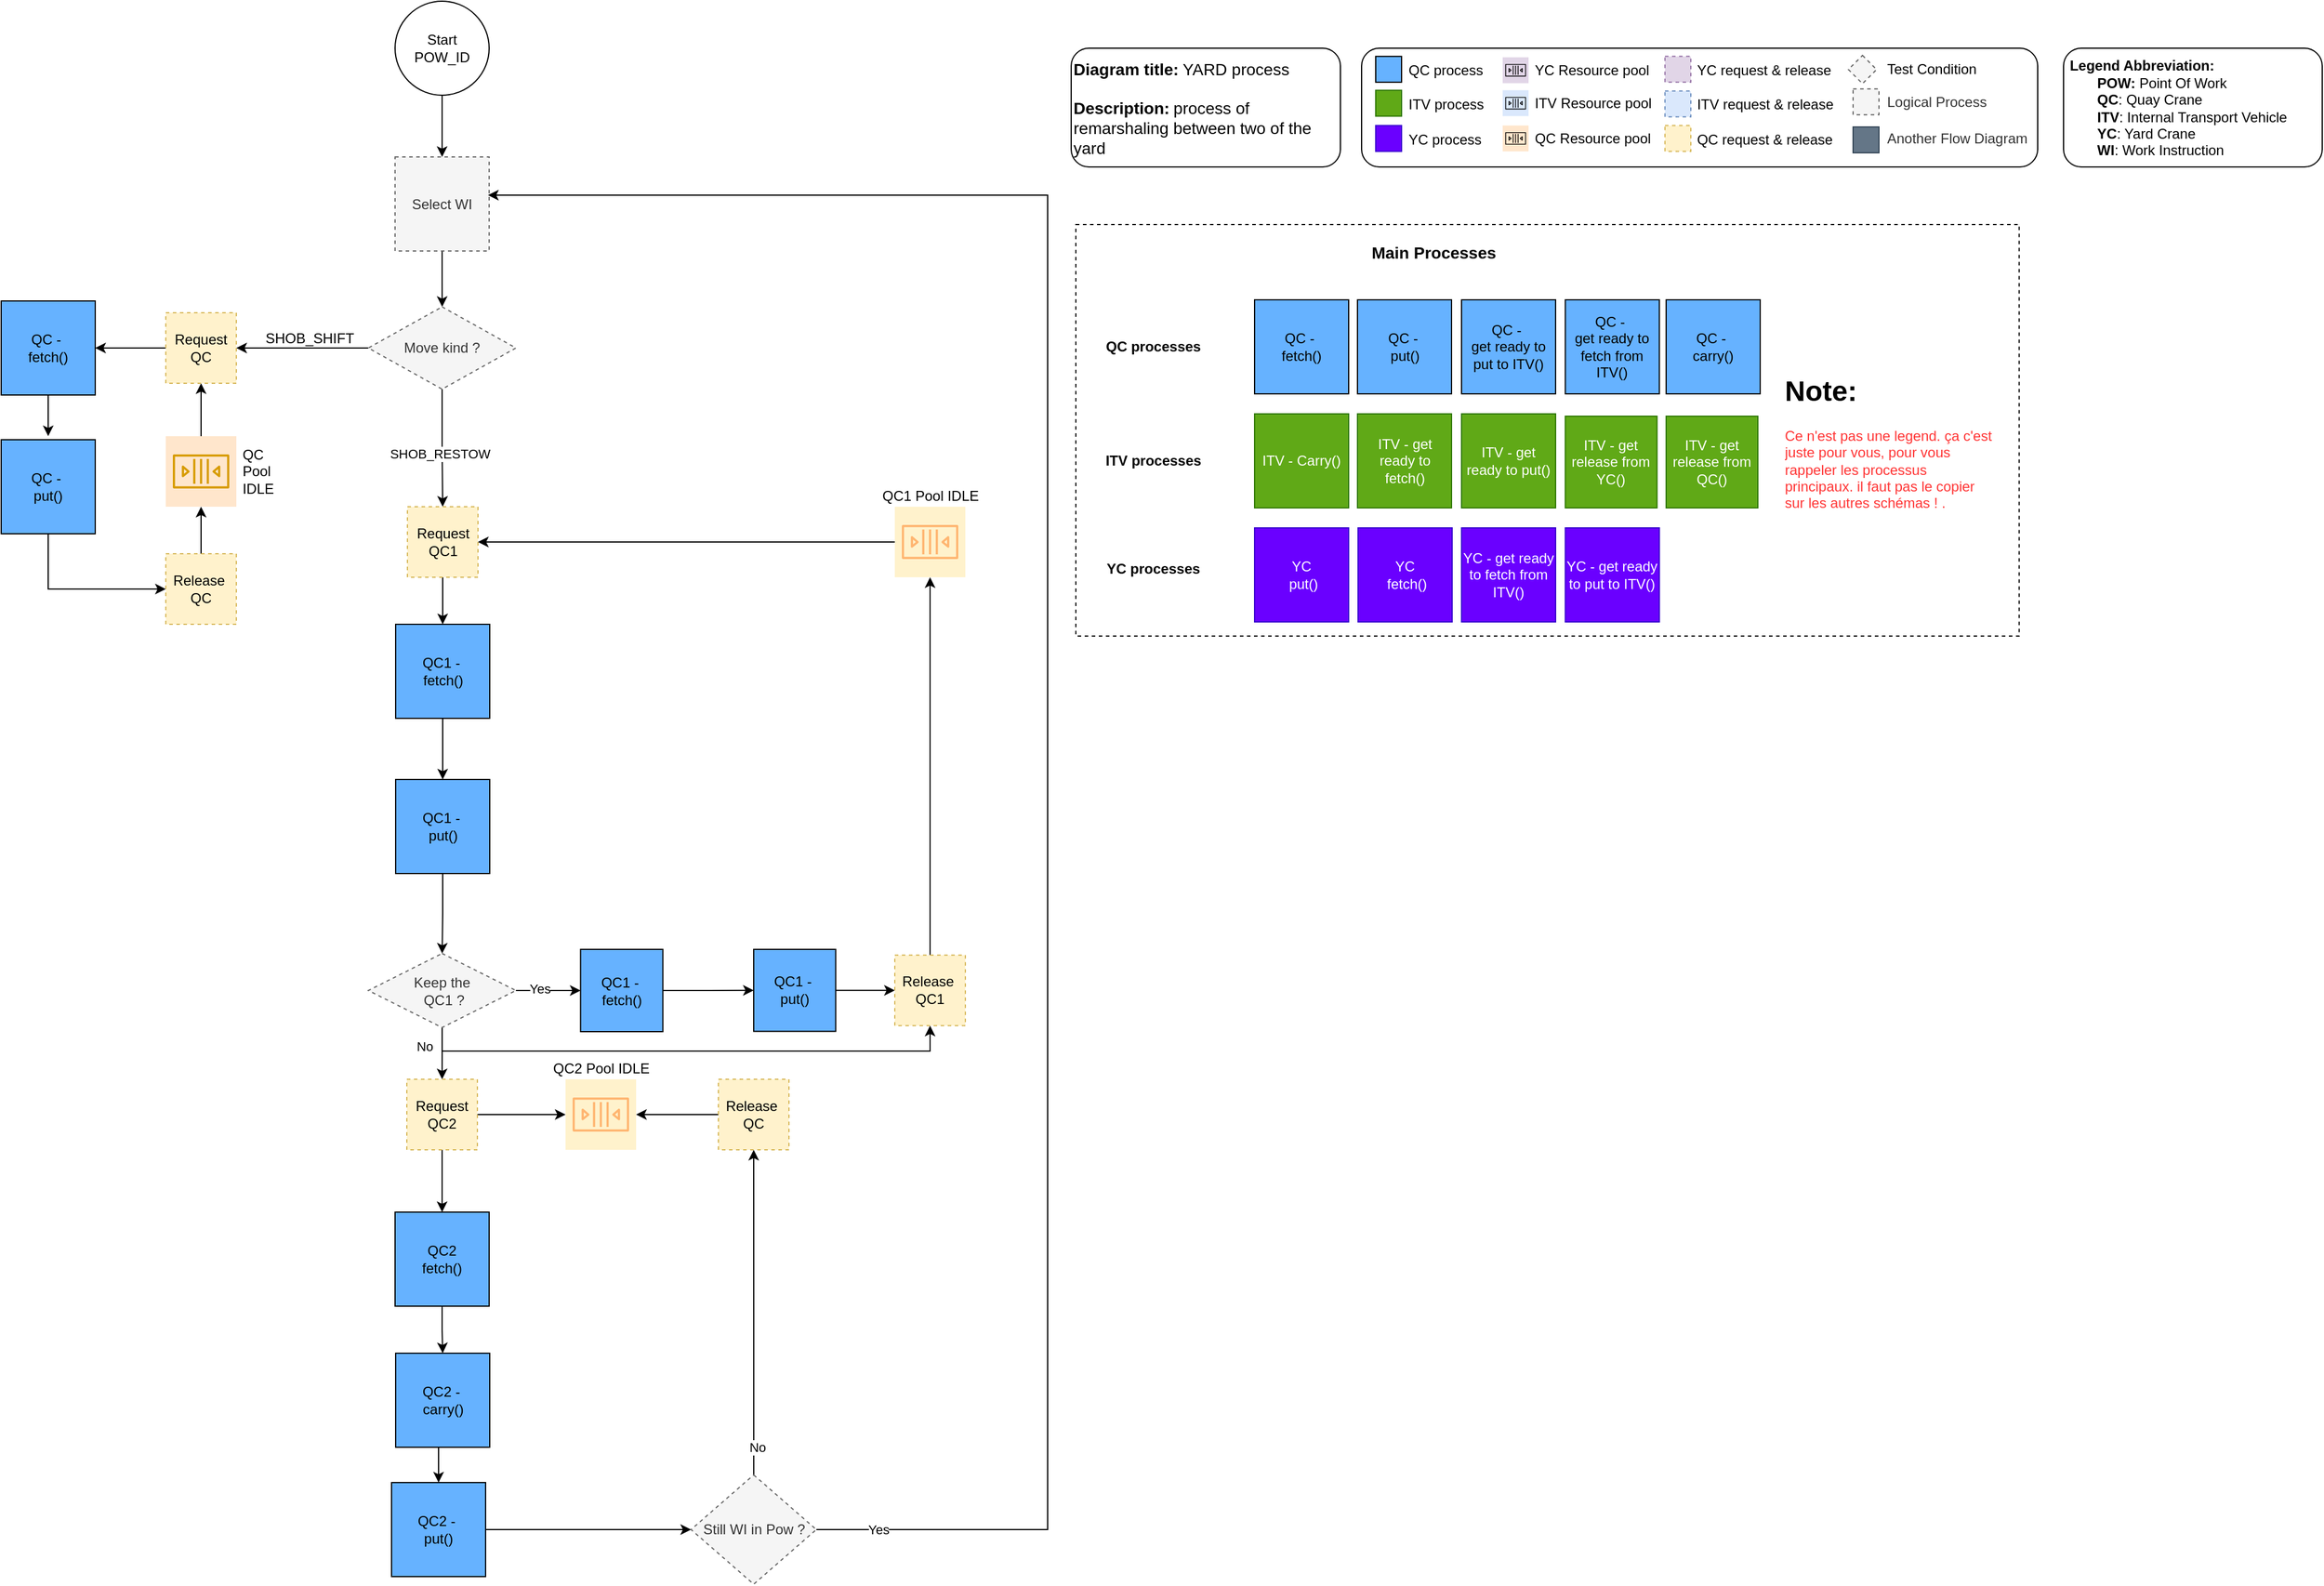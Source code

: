 <mxfile version="25.0.3">
  <diagram name="Page-1" id="onDuZXqgFQpSpZ1HEUd0">
    <mxGraphModel grid="1" page="1" gridSize="10" guides="1" tooltips="1" connect="1" arrows="1" fold="1" pageScale="1" pageWidth="2336" pageHeight="1654" math="0" shadow="0">
      <root>
        <mxCell id="0" />
        <mxCell id="1" parent="0" />
        <mxCell id="6PZJXgT8UqnJbSfWW2J0-363" style="edgeStyle=orthogonalEdgeStyle;rounded=0;orthogonalLoop=1;jettySize=auto;html=1;exitX=0.5;exitY=1;exitDx=0;exitDy=0;" edge="1" parent="1" source="6PZJXgT8UqnJbSfWW2J0-2" target="6PZJXgT8UqnJbSfWW2J0-6">
          <mxGeometry relative="1" as="geometry" />
        </mxCell>
        <mxCell id="6PZJXgT8UqnJbSfWW2J0-2" value="Start&lt;div&gt;POW_ID&lt;/div&gt;" style="ellipse;whiteSpace=wrap;html=1;aspect=fixed;" vertex="1" parent="1">
          <mxGeometry x="705" y="820" width="80" height="80" as="geometry" />
        </mxCell>
        <mxCell id="6PZJXgT8UqnJbSfWW2J0-5" value="" style="edgeStyle=orthogonalEdgeStyle;rounded=0;orthogonalLoop=1;jettySize=auto;html=1;" edge="1" parent="1" source="6PZJXgT8UqnJbSfWW2J0-6" target="6PZJXgT8UqnJbSfWW2J0-14">
          <mxGeometry relative="1" as="geometry" />
        </mxCell>
        <mxCell id="6PZJXgT8UqnJbSfWW2J0-6" value="Select WI" style="whiteSpace=wrap;html=1;aspect=fixed;fillColor=#f5f5f5;fontColor=#333333;strokeColor=#666666;dashed=1;" vertex="1" parent="1">
          <mxGeometry x="705" y="952.5" width="80" height="80" as="geometry" />
        </mxCell>
        <mxCell id="6PZJXgT8UqnJbSfWW2J0-346" style="edgeStyle=orthogonalEdgeStyle;rounded=0;orthogonalLoop=1;jettySize=auto;html=1;exitX=0.5;exitY=1;exitDx=0;exitDy=0;" edge="1" parent="1" source="6PZJXgT8UqnJbSfWW2J0-14" target="6PZJXgT8UqnJbSfWW2J0-376">
          <mxGeometry relative="1" as="geometry" />
        </mxCell>
        <mxCell id="6PZJXgT8UqnJbSfWW2J0-347" value="SHOB_RESTOW" style="edgeLabel;html=1;align=center;verticalAlign=middle;resizable=0;points=[];" connectable="0" vertex="1" parent="6PZJXgT8UqnJbSfWW2J0-346">
          <mxGeometry x="0.094" y="-3" relative="1" as="geometry">
            <mxPoint as="offset" />
          </mxGeometry>
        </mxCell>
        <mxCell id="6PZJXgT8UqnJbSfWW2J0-348" style="edgeStyle=orthogonalEdgeStyle;rounded=0;orthogonalLoop=1;jettySize=auto;html=1;exitX=0;exitY=0.5;exitDx=0;exitDy=0;" edge="1" parent="1" source="6PZJXgT8UqnJbSfWW2J0-354">
          <mxGeometry relative="1" as="geometry">
            <mxPoint x="520" y="1115" as="targetPoint" />
          </mxGeometry>
        </mxCell>
        <mxCell id="6PZJXgT8UqnJbSfWW2J0-14" value="&lt;div align=&quot;center&quot;&gt;&lt;br&gt;&lt;/div&gt;&lt;div align=&quot;center&quot;&gt;Move kind ?&lt;br&gt;&lt;/div&gt;&lt;div&gt;&lt;br&gt;&lt;/div&gt;" style="rhombus;whiteSpace=wrap;html=1;fillColor=#f5f5f5;fontColor=#333333;strokeColor=#666666;dashed=1;" vertex="1" parent="1">
          <mxGeometry x="682.25" y="1080" width="125.5" height="70" as="geometry" />
        </mxCell>
        <mxCell id="6PZJXgT8UqnJbSfWW2J0-385" style="edgeStyle=orthogonalEdgeStyle;rounded=0;orthogonalLoop=1;jettySize=auto;html=1;exitX=0.5;exitY=1;exitDx=0;exitDy=0;" edge="1" parent="1" source="6PZJXgT8UqnJbSfWW2J0-16" target="6PZJXgT8UqnJbSfWW2J0-19">
          <mxGeometry relative="1" as="geometry" />
        </mxCell>
        <mxCell id="6PZJXgT8UqnJbSfWW2J0-16" value="QC1 -&amp;nbsp;&lt;br&gt;fetch()" style="whiteSpace=wrap;html=1;aspect=fixed;fillColor=#66B2FF;" vertex="1" parent="1">
          <mxGeometry x="705.5" y="1350" width="80" height="80" as="geometry" />
        </mxCell>
        <mxCell id="6PZJXgT8UqnJbSfWW2J0-360" style="edgeStyle=orthogonalEdgeStyle;rounded=0;orthogonalLoop=1;jettySize=auto;html=1;exitX=0.5;exitY=1;exitDx=0;exitDy=0;entryX=0;entryY=0.5;entryDx=0;entryDy=0;" edge="1" parent="1" source="6PZJXgT8UqnJbSfWW2J0-17" target="6PZJXgT8UqnJbSfWW2J0-352">
          <mxGeometry relative="1" as="geometry" />
        </mxCell>
        <mxCell id="6PZJXgT8UqnJbSfWW2J0-17" value="QC -&amp;nbsp;&lt;br&gt;put()" style="whiteSpace=wrap;html=1;aspect=fixed;fillColor=#66B2FF;" vertex="1" parent="1">
          <mxGeometry x="370" y="1193" width="80" height="80" as="geometry" />
        </mxCell>
        <mxCell id="6PZJXgT8UqnJbSfWW2J0-18" value="" style="edgeStyle=orthogonalEdgeStyle;rounded=0;orthogonalLoop=1;jettySize=auto;html=1;" edge="1" parent="1" source="6PZJXgT8UqnJbSfWW2J0-19" target="6PZJXgT8UqnJbSfWW2J0-29">
          <mxGeometry relative="1" as="geometry" />
        </mxCell>
        <mxCell id="6PZJXgT8UqnJbSfWW2J0-19" value="QC1 -&amp;nbsp;&lt;br&gt;put() " style="whiteSpace=wrap;html=1;aspect=fixed;fillColor=#66B2FF;" vertex="1" parent="1">
          <mxGeometry x="705.5" y="1482" width="80" height="80" as="geometry" />
        </mxCell>
        <mxCell id="6PZJXgT8UqnJbSfWW2J0-27" value="" style="edgeStyle=orthogonalEdgeStyle;rounded=0;orthogonalLoop=1;jettySize=auto;html=1;" edge="1" parent="1" source="6PZJXgT8UqnJbSfWW2J0-29" target="6PZJXgT8UqnJbSfWW2J0-35">
          <mxGeometry relative="1" as="geometry">
            <mxPoint x="745.0" y="1730" as="targetPoint" />
          </mxGeometry>
        </mxCell>
        <mxCell id="6PZJXgT8UqnJbSfWW2J0-28" value="No" style="edgeLabel;html=1;align=center;verticalAlign=middle;resizable=0;points=[];" connectable="0" vertex="1" parent="6PZJXgT8UqnJbSfWW2J0-27">
          <mxGeometry x="-0.415" y="-5" relative="1" as="geometry">
            <mxPoint x="-10" y="3" as="offset" />
          </mxGeometry>
        </mxCell>
        <mxCell id="6PZJXgT8UqnJbSfWW2J0-390" style="edgeStyle=orthogonalEdgeStyle;rounded=0;orthogonalLoop=1;jettySize=auto;html=1;exitX=1;exitY=0.5;exitDx=0;exitDy=0;entryX=0;entryY=0.5;entryDx=0;entryDy=0;" edge="1" parent="1" source="6PZJXgT8UqnJbSfWW2J0-29" target="6PZJXgT8UqnJbSfWW2J0-31">
          <mxGeometry relative="1" as="geometry" />
        </mxCell>
        <mxCell id="6PZJXgT8UqnJbSfWW2J0-393" value="Yes" style="edgeLabel;html=1;align=center;verticalAlign=middle;resizable=0;points=[];" connectable="0" vertex="1" parent="6PZJXgT8UqnJbSfWW2J0-390">
          <mxGeometry x="-0.264" y="3" relative="1" as="geometry">
            <mxPoint y="1" as="offset" />
          </mxGeometry>
        </mxCell>
        <mxCell id="6PZJXgT8UqnJbSfWW2J0-423" style="edgeStyle=orthogonalEdgeStyle;rounded=0;orthogonalLoop=1;jettySize=auto;html=1;exitX=0.5;exitY=1;exitDx=0;exitDy=0;entryX=0.5;entryY=1;entryDx=0;entryDy=0;" edge="1" parent="1" source="6PZJXgT8UqnJbSfWW2J0-29" target="6PZJXgT8UqnJbSfWW2J0-404">
          <mxGeometry relative="1" as="geometry" />
        </mxCell>
        <mxCell id="6PZJXgT8UqnJbSfWW2J0-29" value="&lt;div align=&quot;center&quot;&gt;Keep the&lt;/div&gt;&lt;div align=&quot;center&quot;&gt;&amp;nbsp;QC1 ?&lt;/div&gt;" style="rhombus;whiteSpace=wrap;html=1;fillColor=#f5f5f5;fontColor=#333333;strokeColor=#666666;dashed=1;" vertex="1" parent="1">
          <mxGeometry x="682.25" y="1630" width="125.5" height="63" as="geometry" />
        </mxCell>
        <mxCell id="6PZJXgT8UqnJbSfWW2J0-392" style="edgeStyle=orthogonalEdgeStyle;rounded=0;orthogonalLoop=1;jettySize=auto;html=1;exitX=1;exitY=0.5;exitDx=0;exitDy=0;" edge="1" parent="1" source="6PZJXgT8UqnJbSfWW2J0-31" target="6PZJXgT8UqnJbSfWW2J0-32">
          <mxGeometry relative="1" as="geometry" />
        </mxCell>
        <mxCell id="6PZJXgT8UqnJbSfWW2J0-31" value="QC1 -&amp;nbsp;&lt;br&gt;fetch() " style="whiteSpace=wrap;html=1;aspect=fixed;fillColor=#66B2FF;" vertex="1" parent="1">
          <mxGeometry x="862.75" y="1626.5" width="70" height="70" as="geometry" />
        </mxCell>
        <mxCell id="6PZJXgT8UqnJbSfWW2J0-405" style="edgeStyle=orthogonalEdgeStyle;rounded=0;orthogonalLoop=1;jettySize=auto;html=1;" edge="1" parent="1" source="6PZJXgT8UqnJbSfWW2J0-32" target="6PZJXgT8UqnJbSfWW2J0-404">
          <mxGeometry relative="1" as="geometry" />
        </mxCell>
        <mxCell id="6PZJXgT8UqnJbSfWW2J0-32" value="QC1 -&amp;nbsp;&lt;br&gt;put()" style="whiteSpace=wrap;html=1;aspect=fixed;fillColor=#66B2FF;" vertex="1" parent="1">
          <mxGeometry x="1010" y="1626.5" width="69.75" height="69.75" as="geometry" />
        </mxCell>
        <mxCell id="6PZJXgT8UqnJbSfWW2J0-421" style="edgeStyle=orthogonalEdgeStyle;rounded=0;orthogonalLoop=1;jettySize=auto;html=1;exitX=0.5;exitY=1;exitDx=0;exitDy=0;" edge="1" parent="1" source="6PZJXgT8UqnJbSfWW2J0-35" target="6PZJXgT8UqnJbSfWW2J0-41">
          <mxGeometry relative="1" as="geometry" />
        </mxCell>
        <mxCell id="6PZJXgT8UqnJbSfWW2J0-424" style="edgeStyle=orthogonalEdgeStyle;rounded=0;orthogonalLoop=1;jettySize=auto;html=1;exitX=1;exitY=0.5;exitDx=0;exitDy=0;" edge="1" parent="1" source="6PZJXgT8UqnJbSfWW2J0-35" target="6PZJXgT8UqnJbSfWW2J0-422">
          <mxGeometry relative="1" as="geometry" />
        </mxCell>
        <mxCell id="6PZJXgT8UqnJbSfWW2J0-35" value="Request &lt;br&gt;&lt;div&gt;QC2&lt;/div&gt;" style="whiteSpace=wrap;html=1;aspect=fixed;fillColor=#fff2cc;strokeColor=#d6b656;dashed=1;" vertex="1" parent="1">
          <mxGeometry x="715" y="1737" width="60" height="60" as="geometry" />
        </mxCell>
        <mxCell id="6PZJXgT8UqnJbSfWW2J0-467" style="edgeStyle=orthogonalEdgeStyle;rounded=0;orthogonalLoop=1;jettySize=auto;html=1;exitX=0.5;exitY=1;exitDx=0;exitDy=0;entryX=0.5;entryY=0;entryDx=0;entryDy=0;" edge="1" parent="1" source="6PZJXgT8UqnJbSfWW2J0-41" target="6PZJXgT8UqnJbSfWW2J0-465">
          <mxGeometry relative="1" as="geometry" />
        </mxCell>
        <mxCell id="6PZJXgT8UqnJbSfWW2J0-41" value="QC2 &lt;br&gt;fetch()" style="whiteSpace=wrap;html=1;aspect=fixed;fillColor=#66B2FF;" vertex="1" parent="1">
          <mxGeometry x="705" y="1850" width="80" height="80" as="geometry" />
        </mxCell>
        <mxCell id="6PZJXgT8UqnJbSfWW2J0-470" style="edgeStyle=orthogonalEdgeStyle;rounded=0;orthogonalLoop=1;jettySize=auto;html=1;exitX=1;exitY=0.5;exitDx=0;exitDy=0;" edge="1" parent="1" source="6PZJXgT8UqnJbSfWW2J0-43" target="6PZJXgT8UqnJbSfWW2J0-52">
          <mxGeometry relative="1" as="geometry" />
        </mxCell>
        <mxCell id="6PZJXgT8UqnJbSfWW2J0-43" value="QC2 -&amp;nbsp;&lt;br&gt;put()" style="whiteSpace=wrap;html=1;aspect=fixed;fillColor=#66B2FF;" vertex="1" parent="1">
          <mxGeometry x="702" y="2080" width="80" height="80" as="geometry" />
        </mxCell>
        <mxCell id="6PZJXgT8UqnJbSfWW2J0-51" style="edgeStyle=orthogonalEdgeStyle;rounded=0;orthogonalLoop=1;jettySize=auto;html=1;entryX=0.988;entryY=0.406;entryDx=0;entryDy=0;entryPerimeter=0;" edge="1" parent="1" source="6PZJXgT8UqnJbSfWW2J0-52" target="6PZJXgT8UqnJbSfWW2J0-6">
          <mxGeometry relative="1" as="geometry">
            <mxPoint x="1310" y="2130" as="targetPoint" />
            <Array as="points">
              <mxPoint x="1260" y="2120" />
              <mxPoint x="1260" y="985" />
            </Array>
          </mxGeometry>
        </mxCell>
        <mxCell id="6PZJXgT8UqnJbSfWW2J0-471" value="Yes" style="edgeLabel;html=1;align=center;verticalAlign=middle;resizable=0;points=[];" connectable="0" vertex="1" parent="6PZJXgT8UqnJbSfWW2J0-51">
          <mxGeometry x="-0.943" relative="1" as="geometry">
            <mxPoint x="1" as="offset" />
          </mxGeometry>
        </mxCell>
        <mxCell id="6PZJXgT8UqnJbSfWW2J0-472" style="edgeStyle=orthogonalEdgeStyle;rounded=0;orthogonalLoop=1;jettySize=auto;html=1;" edge="1" parent="1" source="6PZJXgT8UqnJbSfWW2J0-52" target="6PZJXgT8UqnJbSfWW2J0-426">
          <mxGeometry relative="1" as="geometry" />
        </mxCell>
        <mxCell id="6PZJXgT8UqnJbSfWW2J0-473" value="No" style="edgeLabel;html=1;align=center;verticalAlign=middle;resizable=0;points=[];" connectable="0" vertex="1" parent="6PZJXgT8UqnJbSfWW2J0-472">
          <mxGeometry x="-0.83" y="-3" relative="1" as="geometry">
            <mxPoint as="offset" />
          </mxGeometry>
        </mxCell>
        <mxCell id="6PZJXgT8UqnJbSfWW2J0-52" value="Still WI in Pow ?" style="rhombus;whiteSpace=wrap;html=1;fillColor=#f5f5f5;fontColor=#333333;strokeColor=#666666;dashed=1;" vertex="1" parent="1">
          <mxGeometry x="956.75" y="2073.5" width="106.5" height="93" as="geometry" />
        </mxCell>
        <mxCell id="6PZJXgT8UqnJbSfWW2J0-243" value="" style="rounded=0;whiteSpace=wrap;html=1;fillColor=none;dashed=1;" vertex="1" parent="1">
          <mxGeometry x="1284" y="1010" width="802.25" height="350" as="geometry" />
        </mxCell>
        <mxCell id="6PZJXgT8UqnJbSfWW2J0-251" value="&lt;b&gt;&lt;font style=&quot;font-size: 14px;&quot;&gt;Diagram title:&lt;/font&gt;&lt;/b&gt; &lt;font style=&quot;font-size: 14px;&quot;&gt;YARD process&lt;/font&gt;&lt;div&gt;&lt;span style=&quot;font-size: 14px;&quot;&gt;&lt;br&gt;&lt;/span&gt;&lt;div&gt;&lt;b&gt;&lt;font style=&quot;font-size: 14px;&quot;&gt;Description:&lt;/font&gt;&lt;/b&gt;&amp;nbsp;&lt;font style=&quot;font-size: 14px;&quot;&gt;&lt;span style=&quot;background-color: initial;&quot;&gt;process of remarshaling between two of the&lt;/span&gt;&lt;span style=&quot;background-color: initial;&quot;&gt; yard&amp;nbsp;&lt;/span&gt;&lt;/font&gt;&lt;/div&gt;&lt;/div&gt;" style="rounded=1;whiteSpace=wrap;html=1;fillColor=none;align=left;" vertex="1" parent="1">
          <mxGeometry x="1280" y="860" width="229" height="101" as="geometry" />
        </mxCell>
        <mxCell id="6PZJXgT8UqnJbSfWW2J0-252" value="&lt;div&gt;&lt;b&gt;&amp;nbsp;Legend Abbreviation:&amp;nbsp;&lt;/b&gt;&lt;/div&gt;&lt;div&gt;&lt;b&gt;&lt;span style=&quot;white-space: pre;&quot;&gt;&#x9;&lt;/span&gt;POW: &lt;/b&gt;Point Of Work&lt;/div&gt;&lt;b&gt;&lt;span style=&quot;white-space: pre;&quot;&gt;&#x9;&lt;/span&gt;QC&lt;/b&gt;: Quay Crane&lt;div&gt;&lt;b&gt;&lt;span style=&quot;white-space: pre;&quot;&gt;&#x9;&lt;/span&gt;ITV&lt;/b&gt;: Internal Transport Vehicle&lt;/div&gt;&lt;div&gt;&lt;b&gt;&lt;span style=&quot;white-space: pre;&quot;&gt;&#x9;&lt;/span&gt;YC&lt;/b&gt;: Yard Crane&lt;/div&gt;&lt;div&gt;&lt;b&gt;&lt;span style=&quot;white-space: pre;&quot;&gt;&#x9;&lt;/span&gt;WI&lt;/b&gt;: Work Instruction&lt;/div&gt;" style="text;html=1;align=left;verticalAlign=middle;whiteSpace=wrap;rounded=1;strokeColor=default;" vertex="1" parent="1">
          <mxGeometry x="2124" y="860" width="220" height="101" as="geometry" />
        </mxCell>
        <mxCell id="6PZJXgT8UqnJbSfWW2J0-253" value="" style="group" connectable="0" vertex="1" parent="1">
          <mxGeometry x="1527" y="860" width="592" height="101" as="geometry" />
        </mxCell>
        <mxCell id="6PZJXgT8UqnJbSfWW2J0-254" value="" style="rounded=1;whiteSpace=wrap;html=1;" vertex="1" parent="6PZJXgT8UqnJbSfWW2J0-253">
          <mxGeometry width="575" height="101" as="geometry" />
        </mxCell>
        <mxCell id="6PZJXgT8UqnJbSfWW2J0-255" value="" style="whiteSpace=wrap;html=1;aspect=fixed;fillColor=#66B2FF;" vertex="1" parent="6PZJXgT8UqnJbSfWW2J0-253">
          <mxGeometry x="12" y="6.937" width="22" height="22" as="geometry" />
        </mxCell>
        <mxCell id="6PZJXgT8UqnJbSfWW2J0-256" value="" style="whiteSpace=wrap;html=1;aspect=fixed;fillColor=#60a917;strokeColor=#2D7600;fontColor=#ffffff;" vertex="1" parent="6PZJXgT8UqnJbSfWW2J0-253">
          <mxGeometry x="12" y="35.794" width="22" height="22" as="geometry" />
        </mxCell>
        <mxCell id="6PZJXgT8UqnJbSfWW2J0-257" value="" style="whiteSpace=wrap;html=1;aspect=fixed;fillColor=#6a00ff;fontColor=#ffffff;strokeColor=#3700CC;" vertex="1" parent="6PZJXgT8UqnJbSfWW2J0-253">
          <mxGeometry x="12" y="65.761" width="22" height="22" as="geometry" />
        </mxCell>
        <mxCell id="6PZJXgT8UqnJbSfWW2J0-258" value="QC process&amp;nbsp;" style="text;html=1;align=left;verticalAlign=middle;whiteSpace=wrap;rounded=0;strokeColor=none;" vertex="1" parent="6PZJXgT8UqnJbSfWW2J0-253">
          <mxGeometry x="38" y="6.937" width="172" height="24.418" as="geometry" />
        </mxCell>
        <mxCell id="6PZJXgT8UqnJbSfWW2J0-259" value="ITV process&amp;nbsp;" style="text;html=1;align=left;verticalAlign=middle;whiteSpace=wrap;rounded=0;strokeColor=none;" vertex="1" parent="6PZJXgT8UqnJbSfWW2J0-253">
          <mxGeometry x="38" y="35.794" width="169" height="24.418" as="geometry" />
        </mxCell>
        <mxCell id="6PZJXgT8UqnJbSfWW2J0-260" value="YC process&amp;nbsp;" style="text;html=1;align=left;verticalAlign=middle;whiteSpace=wrap;rounded=0;strokeColor=none;" vertex="1" parent="6PZJXgT8UqnJbSfWW2J0-253">
          <mxGeometry x="38" y="65.761" width="169" height="24.418" as="geometry" />
        </mxCell>
        <mxCell id="6PZJXgT8UqnJbSfWW2J0-261" value="&lt;span style=&quot;text-align: left;&quot;&gt;&amp;nbsp;YC Resource&lt;/span&gt;&lt;span style=&quot;text-align: left; background-color: initial;&quot;&gt;&amp;nbsp;pool&lt;/span&gt;" style="sketch=0;outlineConnect=0;dashed=0;verticalLabelPosition=middle;verticalAlign=middle;align=left;html=1;fontSize=12;fontStyle=0;aspect=fixed;shape=mxgraph.aws4.resourceIcon;resIcon=mxgraph.aws4.queue;labelPosition=right;fillColor=#E1D5E7;" vertex="1" parent="6PZJXgT8UqnJbSfWW2J0-253">
          <mxGeometry x="120" y="7.769" width="22" height="22" as="geometry" />
        </mxCell>
        <mxCell id="6PZJXgT8UqnJbSfWW2J0-262" value="" style="whiteSpace=wrap;html=1;aspect=fixed;fillColor=#dae8fc;dashed=1;strokeColor=#6c8ebf;" vertex="1" parent="6PZJXgT8UqnJbSfWW2J0-253">
          <mxGeometry x="258" y="36.349" width="22" height="22" as="geometry" />
        </mxCell>
        <mxCell id="6PZJXgT8UqnJbSfWW2J0-263" value="&lt;span style=&quot;text-align: left;&quot;&gt;&amp;nbsp;ITV Resource&lt;/span&gt;&lt;span style=&quot;text-align: left; background-color: initial;&quot;&gt;&amp;nbsp;pool&lt;/span&gt;" style="sketch=0;outlineConnect=0;dashed=0;verticalLabelPosition=middle;verticalAlign=middle;align=left;html=1;fontSize=12;fontStyle=0;aspect=fixed;shape=mxgraph.aws4.resourceIcon;resIcon=mxgraph.aws4.queue;labelPosition=right;fillColor=#DAE8FC;" vertex="1" parent="6PZJXgT8UqnJbSfWW2J0-253">
          <mxGeometry x="120" y="35.794" width="22" height="22" as="geometry" />
        </mxCell>
        <mxCell id="6PZJXgT8UqnJbSfWW2J0-264" value="&lt;span style=&quot;text-align: left;&quot;&gt;&amp;nbsp;QC Resource&lt;/span&gt;&lt;span style=&quot;text-align: left; background-color: initial;&quot;&gt;&amp;nbsp;pool&lt;/span&gt;" style="sketch=0;outlineConnect=0;dashed=0;verticalLabelPosition=middle;verticalAlign=middle;align=left;html=1;fontSize=12;fontStyle=0;aspect=fixed;shape=mxgraph.aws4.resourceIcon;resIcon=mxgraph.aws4.queue;labelPosition=right;fillColor=#FFE6CC;" vertex="1" parent="6PZJXgT8UqnJbSfWW2J0-253">
          <mxGeometry x="120" y="65.761" width="22" height="22" as="geometry" />
        </mxCell>
        <mxCell id="6PZJXgT8UqnJbSfWW2J0-265" value="" style="whiteSpace=wrap;html=1;aspect=fixed;fillColor=#e1d5e7;dashed=1;strokeColor=#9673a6;labelPosition=right;verticalLabelPosition=middle;align=left;verticalAlign=middle;" vertex="1" parent="6PZJXgT8UqnJbSfWW2J0-253">
          <mxGeometry x="258" y="6.937" width="22" height="22" as="geometry" />
        </mxCell>
        <mxCell id="6PZJXgT8UqnJbSfWW2J0-266" value="" style="whiteSpace=wrap;html=1;aspect=fixed;fillColor=#fff2cc;strokeColor=#d6b656;dashed=1;" vertex="1" parent="6PZJXgT8UqnJbSfWW2J0-253">
          <mxGeometry x="258" y="65.761" width="22" height="22" as="geometry" />
        </mxCell>
        <mxCell id="6PZJXgT8UqnJbSfWW2J0-267" value="&amp;nbsp;YC request &amp;amp; release" style="text;html=1;align=left;verticalAlign=middle;whiteSpace=wrap;rounded=0;strokeColor=none;" vertex="1" parent="6PZJXgT8UqnJbSfWW2J0-253">
          <mxGeometry x="280" y="6.937" width="147" height="24.418" as="geometry" />
        </mxCell>
        <mxCell id="6PZJXgT8UqnJbSfWW2J0-268" value="&amp;nbsp;ITV request &amp;amp; release" style="text;html=1;align=left;verticalAlign=middle;whiteSpace=wrap;rounded=0;strokeColor=none;" vertex="1" parent="6PZJXgT8UqnJbSfWW2J0-253">
          <mxGeometry x="280" y="35.794" width="146" height="24.418" as="geometry" />
        </mxCell>
        <mxCell id="6PZJXgT8UqnJbSfWW2J0-269" value="&amp;nbsp;QC request &amp;amp; release" style="text;html=1;align=left;verticalAlign=middle;whiteSpace=wrap;rounded=0;strokeColor=none;" vertex="1" parent="6PZJXgT8UqnJbSfWW2J0-253">
          <mxGeometry x="280" y="65.761" width="139" height="24.418" as="geometry" />
        </mxCell>
        <mxCell id="6PZJXgT8UqnJbSfWW2J0-270" value="" style="rhombus;whiteSpace=wrap;html=1;fillColor=#f5f5f5;fontColor=#333333;strokeColor=#666666;dashed=1;" vertex="1" parent="6PZJXgT8UqnJbSfWW2J0-253">
          <mxGeometry x="414" y="6.14" width="24" height="24" as="geometry" />
        </mxCell>
        <mxCell id="6PZJXgT8UqnJbSfWW2J0-271" value="Test Condition" style="text;html=1;align=left;verticalAlign=middle;whiteSpace=wrap;rounded=0;strokeColor=none;" vertex="1" parent="6PZJXgT8UqnJbSfWW2J0-253">
          <mxGeometry x="445" y="5.727" width="147" height="24.418" as="geometry" />
        </mxCell>
        <mxCell id="6PZJXgT8UqnJbSfWW2J0-272" value="" style="whiteSpace=wrap;html=1;aspect=fixed;fillColor=#f5f5f5;fontColor=#333333;strokeColor=#666666;dashed=1;" vertex="1" parent="6PZJXgT8UqnJbSfWW2J0-253">
          <mxGeometry x="418" y="34.59" width="22" height="22" as="geometry" />
        </mxCell>
        <mxCell id="6PZJXgT8UqnJbSfWW2J0-273" value="&lt;span style=&quot;color: rgb(51, 51, 51); text-align: center;&quot;&gt;Logical&amp;nbsp;&lt;/span&gt;&lt;span style=&quot;color: rgb(51, 51, 51); text-align: center;&quot;&gt;Process&amp;nbsp;&lt;/span&gt;" style="text;html=1;align=left;verticalAlign=middle;whiteSpace=wrap;rounded=0;strokeColor=none;" vertex="1" parent="6PZJXgT8UqnJbSfWW2J0-253">
          <mxGeometry x="445" y="33.377" width="147" height="24.418" as="geometry" />
        </mxCell>
        <mxCell id="6PZJXgT8UqnJbSfWW2J0-274" value="" style="whiteSpace=wrap;html=1;aspect=fixed;fillColor=#647687;strokeColor=#314354;fontColor=#ffffff;" vertex="1" parent="6PZJXgT8UqnJbSfWW2J0-253">
          <mxGeometry x="418" y="66.97" width="22" height="22" as="geometry" />
        </mxCell>
        <mxCell id="6PZJXgT8UqnJbSfWW2J0-275" value="&lt;div style=&quot;text-align: center;&quot;&gt;&lt;span style=&quot;background-color: initial;&quot;&gt;&lt;font color=&quot;#333333&quot;&gt;Another Flow Diagram&lt;/font&gt;&lt;/span&gt;&lt;/div&gt;" style="text;html=1;align=left;verticalAlign=middle;whiteSpace=wrap;rounded=0;strokeColor=none;" vertex="1" parent="6PZJXgT8UqnJbSfWW2J0-253">
          <mxGeometry x="445" y="64.557" width="147" height="24.418" as="geometry" />
        </mxCell>
        <mxCell id="6PZJXgT8UqnJbSfWW2J0-276" value="&lt;b&gt;QC processes&lt;/b&gt;" style="text;html=1;align=center;verticalAlign=middle;whiteSpace=wrap;rounded=0;" vertex="1" parent="1">
          <mxGeometry x="1280" y="1099" width="140" height="30" as="geometry" />
        </mxCell>
        <mxCell id="6PZJXgT8UqnJbSfWW2J0-277" value="QC -&amp;nbsp;&lt;br&gt;fetch()" style="whiteSpace=wrap;html=1;aspect=fixed;fillColor=#66B2FF;" vertex="1" parent="1">
          <mxGeometry x="1436" y="1074" width="80" height="80" as="geometry" />
        </mxCell>
        <mxCell id="6PZJXgT8UqnJbSfWW2J0-278" value="QC -&amp;nbsp;&lt;br&gt;put()" style="whiteSpace=wrap;html=1;aspect=fixed;fillColor=#66B2FF;" vertex="1" parent="1">
          <mxGeometry x="1523.5" y="1074" width="80" height="80" as="geometry" />
        </mxCell>
        <mxCell id="6PZJXgT8UqnJbSfWW2J0-279" value="QC -&amp;nbsp;&lt;br&gt;get ready to put to ITV()" style="whiteSpace=wrap;html=1;aspect=fixed;fillColor=#66B2FF;" vertex="1" parent="1">
          <mxGeometry x="1612" y="1074" width="80" height="80" as="geometry" />
        </mxCell>
        <mxCell id="6PZJXgT8UqnJbSfWW2J0-280" value="QC -&amp;nbsp;&lt;br&gt;get ready to fetch from ITV()" style="whiteSpace=wrap;html=1;aspect=fixed;fillColor=#66B2FF;" vertex="1" parent="1">
          <mxGeometry x="1700.25" y="1074" width="80" height="80" as="geometry" />
        </mxCell>
        <mxCell id="6PZJXgT8UqnJbSfWW2J0-281" value="&lt;b&gt;ITV processes&lt;/b&gt;" style="text;html=1;align=center;verticalAlign=middle;whiteSpace=wrap;rounded=0;" vertex="1" parent="1">
          <mxGeometry x="1280" y="1196" width="140" height="30" as="geometry" />
        </mxCell>
        <mxCell id="6PZJXgT8UqnJbSfWW2J0-282" value="ITV - Carry()" style="whiteSpace=wrap;html=1;aspect=fixed;fillColor=#60a917;strokeColor=#2D7600;fontColor=#ffffff;" vertex="1" parent="1">
          <mxGeometry x="1436" y="1171" width="80" height="80" as="geometry" />
        </mxCell>
        <mxCell id="6PZJXgT8UqnJbSfWW2J0-283" value="ITV - get ready to fetch()" style="whiteSpace=wrap;html=1;aspect=fixed;fillColor=#60a917;strokeColor=#2D7600;fontColor=#ffffff;" vertex="1" parent="1">
          <mxGeometry x="1523.5" y="1171" width="80" height="80" as="geometry" />
        </mxCell>
        <mxCell id="6PZJXgT8UqnJbSfWW2J0-284" value="ITV - get ready to put()" style="whiteSpace=wrap;html=1;aspect=fixed;fillColor=#60a917;strokeColor=#2D7600;fontColor=#ffffff;" vertex="1" parent="1">
          <mxGeometry x="1612" y="1171" width="80" height="80" as="geometry" />
        </mxCell>
        <mxCell id="6PZJXgT8UqnJbSfWW2J0-285" value="ITV - get release from YC()" style="whiteSpace=wrap;html=1;aspect=fixed;fillColor=#60a917;fontColor=#ffffff;strokeColor=#2D7600;" vertex="1" parent="1">
          <mxGeometry x="1700.25" y="1173" width="78" height="78" as="geometry" />
        </mxCell>
        <mxCell id="6PZJXgT8UqnJbSfWW2J0-286" value="ITV - get release from QC()" style="whiteSpace=wrap;html=1;aspect=fixed;fillColor=#60a917;fontColor=#ffffff;strokeColor=#2D7600;" vertex="1" parent="1">
          <mxGeometry x="1786" y="1173" width="78" height="78" as="geometry" />
        </mxCell>
        <mxCell id="6PZJXgT8UqnJbSfWW2J0-287" value="&lt;b&gt;YC processes&lt;/b&gt;" style="text;html=1;align=center;verticalAlign=middle;whiteSpace=wrap;rounded=0;" vertex="1" parent="1">
          <mxGeometry x="1280" y="1288" width="140" height="30" as="geometry" />
        </mxCell>
        <mxCell id="6PZJXgT8UqnJbSfWW2J0-288" value="YC - get ready to fetch from ITV()" style="whiteSpace=wrap;html=1;aspect=fixed;fillColor=#6a00ff;fontColor=#ffffff;strokeColor=#3700CC;" vertex="1" parent="1">
          <mxGeometry x="1612" y="1268" width="80" height="80" as="geometry" />
        </mxCell>
        <mxCell id="6PZJXgT8UqnJbSfWW2J0-289" value="&lt;span style=&quot;font-weight: normal;&quot;&gt;YC&lt;/span&gt;&lt;div&gt;&amp;nbsp; &lt;span style=&quot;font-weight: normal;&quot;&gt;put()&lt;/span&gt;&amp;nbsp;&lt;/div&gt;" style="whiteSpace=wrap;html=1;aspect=fixed;fillColor=#6a00ff;fontColor=#ffffff;strokeColor=#3700CC;fontStyle=1" vertex="1" parent="1">
          <mxGeometry x="1436" y="1268" width="80" height="80" as="geometry" />
        </mxCell>
        <mxCell id="6PZJXgT8UqnJbSfWW2J0-290" value="YC&lt;div&gt;&amp;nbsp; fetch()&amp;nbsp;&lt;/div&gt;" style="whiteSpace=wrap;html=1;aspect=fixed;fillColor=#6a00ff;fontColor=#ffffff;strokeColor=#3700CC;" vertex="1" parent="1">
          <mxGeometry x="1524" y="1268" width="80" height="80" as="geometry" />
        </mxCell>
        <mxCell id="6PZJXgT8UqnJbSfWW2J0-291" value="YC - get ready to put to ITV()" style="whiteSpace=wrap;html=1;aspect=fixed;fillColor=#6a00ff;fontColor=#ffffff;strokeColor=#3700CC;" vertex="1" parent="1">
          <mxGeometry x="1700.25" y="1268" width="80" height="80" as="geometry" />
        </mxCell>
        <mxCell id="6PZJXgT8UqnJbSfWW2J0-292" value="&lt;b&gt;&lt;font style=&quot;font-size: 14px;&quot;&gt;Main Processes&lt;/font&gt;&lt;/b&gt;" style="text;html=1;align=center;verticalAlign=middle;whiteSpace=wrap;rounded=0;" vertex="1" parent="1">
          <mxGeometry x="1477.88" y="1019" width="221.25" height="30" as="geometry" />
        </mxCell>
        <mxCell id="6PZJXgT8UqnJbSfWW2J0-293" value="&lt;h1 style=&quot;margin-top: 0px;&quot;&gt;Note:&amp;nbsp;&lt;/h1&gt;&lt;p&gt;&lt;font color=&quot;#ff3333&quot;&gt;Ce n&#39;est pas une legend. ça c&#39;est juste pour vous, pour vous rappeler les processus principaux. il faut pas le copier sur les autres schémas ! .&amp;nbsp;&lt;/font&gt;&lt;/p&gt;" style="text;html=1;whiteSpace=wrap;overflow=hidden;rounded=0;" vertex="1" parent="1">
          <mxGeometry x="1885.25" y="1131" width="180" height="120" as="geometry" />
        </mxCell>
        <mxCell id="6PZJXgT8UqnJbSfWW2J0-349" value="SHOB_SHIFT" style="text;html=1;align=center;verticalAlign=middle;resizable=0;points=[];autosize=1;strokeColor=none;fillColor=none;" vertex="1" parent="1">
          <mxGeometry x="582.25" y="1091.5" width="100" height="30" as="geometry" />
        </mxCell>
        <mxCell id="6PZJXgT8UqnJbSfWW2J0-362" style="edgeStyle=orthogonalEdgeStyle;rounded=0;orthogonalLoop=1;jettySize=auto;html=1;entryX=0.5;entryY=1;entryDx=0;entryDy=0;" edge="1" parent="1" source="6PZJXgT8UqnJbSfWW2J0-351" target="6PZJXgT8UqnJbSfWW2J0-354">
          <mxGeometry relative="1" as="geometry" />
        </mxCell>
        <mxCell id="6PZJXgT8UqnJbSfWW2J0-351" value="&amp;nbsp;QC&amp;nbsp;&lt;div&gt;&amp;nbsp;Pool&amp;nbsp;&lt;/div&gt;&lt;div&gt;&amp;nbsp;IDLE&lt;/div&gt;" style="sketch=0;outlineConnect=0;strokeColor=#d79b00;fillColor=#ffe6cc;dashed=0;verticalLabelPosition=middle;verticalAlign=middle;align=left;html=1;fontSize=12;fontStyle=0;aspect=fixed;shape=mxgraph.aws4.resourceIcon;resIcon=mxgraph.aws4.queue;labelPosition=right;" vertex="1" parent="1">
          <mxGeometry x="510" y="1190" width="60" height="60" as="geometry" />
        </mxCell>
        <mxCell id="6PZJXgT8UqnJbSfWW2J0-361" style="edgeStyle=orthogonalEdgeStyle;rounded=0;orthogonalLoop=1;jettySize=auto;html=1;exitX=0.5;exitY=0;exitDx=0;exitDy=0;" edge="1" parent="1" source="6PZJXgT8UqnJbSfWW2J0-352" target="6PZJXgT8UqnJbSfWW2J0-351">
          <mxGeometry relative="1" as="geometry" />
        </mxCell>
        <mxCell id="6PZJXgT8UqnJbSfWW2J0-352" value="Release&amp;nbsp;&lt;div&gt;QC&lt;/div&gt;" style="whiteSpace=wrap;html=1;aspect=fixed;fillColor=#fff2cc;strokeColor=#d6b656;dashed=1;" vertex="1" parent="1">
          <mxGeometry x="510" y="1290" width="60" height="60" as="geometry" />
        </mxCell>
        <mxCell id="6PZJXgT8UqnJbSfWW2J0-355" value="" style="edgeStyle=orthogonalEdgeStyle;rounded=0;orthogonalLoop=1;jettySize=auto;html=1;exitX=0;exitY=0.5;exitDx=0;exitDy=0;" edge="1" parent="1" source="6PZJXgT8UqnJbSfWW2J0-14" target="6PZJXgT8UqnJbSfWW2J0-354">
          <mxGeometry relative="1" as="geometry">
            <mxPoint x="682" y="1115" as="sourcePoint" />
            <mxPoint x="510" y="1115" as="targetPoint" />
          </mxGeometry>
        </mxCell>
        <mxCell id="6PZJXgT8UqnJbSfWW2J0-357" style="edgeStyle=orthogonalEdgeStyle;rounded=0;orthogonalLoop=1;jettySize=auto;html=1;entryX=1;entryY=0.5;entryDx=0;entryDy=0;" edge="1" parent="1" source="6PZJXgT8UqnJbSfWW2J0-354" target="6PZJXgT8UqnJbSfWW2J0-356">
          <mxGeometry relative="1" as="geometry" />
        </mxCell>
        <mxCell id="6PZJXgT8UqnJbSfWW2J0-354" value="Request QC" style="whiteSpace=wrap;html=1;aspect=fixed;fillColor=#fff2cc;strokeColor=#d6b656;dashed=1;" vertex="1" parent="1">
          <mxGeometry x="510" y="1085" width="60" height="60" as="geometry" />
        </mxCell>
        <mxCell id="6PZJXgT8UqnJbSfWW2J0-358" style="edgeStyle=orthogonalEdgeStyle;rounded=0;orthogonalLoop=1;jettySize=auto;html=1;" edge="1" parent="1" source="6PZJXgT8UqnJbSfWW2J0-356">
          <mxGeometry relative="1" as="geometry">
            <mxPoint x="410" y="1190" as="targetPoint" />
          </mxGeometry>
        </mxCell>
        <mxCell id="6PZJXgT8UqnJbSfWW2J0-356" value="QC -&amp;nbsp;&lt;br&gt;fetch()" style="whiteSpace=wrap;html=1;aspect=fixed;fillColor=#66B2FF;" vertex="1" parent="1">
          <mxGeometry x="370" y="1075" width="80" height="80" as="geometry" />
        </mxCell>
        <mxCell id="6PZJXgT8UqnJbSfWW2J0-371" style="edgeStyle=orthogonalEdgeStyle;rounded=0;orthogonalLoop=1;jettySize=auto;html=1;exitX=0;exitY=0.5;exitDx=0;exitDy=0;" edge="1" parent="1" source="6PZJXgT8UqnJbSfWW2J0-376">
          <mxGeometry relative="1" as="geometry">
            <mxPoint x="725.5" y="1280" as="targetPoint" />
          </mxGeometry>
        </mxCell>
        <mxCell id="6PZJXgT8UqnJbSfWW2J0-383" style="edgeStyle=orthogonalEdgeStyle;rounded=0;orthogonalLoop=1;jettySize=auto;html=1;exitX=0.5;exitY=1;exitDx=0;exitDy=0;entryX=0.5;entryY=0;entryDx=0;entryDy=0;" edge="1" parent="1" source="6PZJXgT8UqnJbSfWW2J0-376" target="6PZJXgT8UqnJbSfWW2J0-16">
          <mxGeometry relative="1" as="geometry" />
        </mxCell>
        <mxCell id="6PZJXgT8UqnJbSfWW2J0-376" value="Request QC1" style="whiteSpace=wrap;html=1;aspect=fixed;fillColor=#fff2cc;strokeColor=#d6b656;dashed=1;" vertex="1" parent="1">
          <mxGeometry x="715.5" y="1250" width="60" height="60" as="geometry" />
        </mxCell>
        <mxCell id="6PZJXgT8UqnJbSfWW2J0-419" style="edgeStyle=orthogonalEdgeStyle;rounded=0;orthogonalLoop=1;jettySize=auto;html=1;" edge="1" parent="1" source="6PZJXgT8UqnJbSfWW2J0-404" target="6PZJXgT8UqnJbSfWW2J0-414">
          <mxGeometry relative="1" as="geometry" />
        </mxCell>
        <mxCell id="6PZJXgT8UqnJbSfWW2J0-404" value="Release&amp;nbsp;&lt;div&gt;QC1&lt;/div&gt;" style="whiteSpace=wrap;html=1;aspect=fixed;fillColor=#fff2cc;strokeColor=#d6b656;dashed=1;" vertex="1" parent="1">
          <mxGeometry x="1130" y="1631.38" width="60" height="60" as="geometry" />
        </mxCell>
        <mxCell id="6PZJXgT8UqnJbSfWW2J0-420" style="edgeStyle=orthogonalEdgeStyle;rounded=0;orthogonalLoop=1;jettySize=auto;html=1;entryX=1;entryY=0.5;entryDx=0;entryDy=0;" edge="1" parent="1" source="6PZJXgT8UqnJbSfWW2J0-414" target="6PZJXgT8UqnJbSfWW2J0-376">
          <mxGeometry relative="1" as="geometry" />
        </mxCell>
        <mxCell id="6PZJXgT8UqnJbSfWW2J0-414" value="QC1 Pool IDLE" style="sketch=0;outlineConnect=0;strokeColor=#FFB570;fillColor=#FFF2CC;dashed=0;verticalLabelPosition=top;verticalAlign=bottom;align=center;html=1;fontSize=12;fontStyle=0;aspect=fixed;shape=mxgraph.aws4.resourceIcon;resIcon=mxgraph.aws4.queue;labelPosition=center;movable=1;resizable=1;rotatable=1;deletable=1;editable=1;locked=0;connectable=1;" vertex="1" parent="1">
          <mxGeometry x="1130" y="1250" width="60" height="60" as="geometry" />
        </mxCell>
        <mxCell id="6PZJXgT8UqnJbSfWW2J0-422" value="QC2 Pool IDLE" style="sketch=0;outlineConnect=0;strokeColor=#FFB570;fillColor=#FFF2CC;dashed=0;verticalLabelPosition=top;verticalAlign=bottom;align=center;html=1;fontSize=12;fontStyle=0;aspect=fixed;shape=mxgraph.aws4.resourceIcon;resIcon=mxgraph.aws4.queue;labelPosition=center;movable=1;resizable=1;rotatable=1;deletable=1;editable=1;locked=0;connectable=1;" vertex="1" parent="1">
          <mxGeometry x="850" y="1737" width="60" height="60" as="geometry" />
        </mxCell>
        <mxCell id="6PZJXgT8UqnJbSfWW2J0-427" style="edgeStyle=orthogonalEdgeStyle;rounded=0;orthogonalLoop=1;jettySize=auto;html=1;" edge="1" parent="1" source="6PZJXgT8UqnJbSfWW2J0-426" target="6PZJXgT8UqnJbSfWW2J0-422">
          <mxGeometry relative="1" as="geometry" />
        </mxCell>
        <mxCell id="6PZJXgT8UqnJbSfWW2J0-426" value="Release&amp;nbsp;&lt;div&gt;QC&lt;/div&gt;" style="whiteSpace=wrap;html=1;aspect=fixed;fillColor=#fff2cc;strokeColor=#d6b656;dashed=1;" vertex="1" parent="1">
          <mxGeometry x="980" y="1737" width="60" height="60" as="geometry" />
        </mxCell>
        <mxCell id="6PZJXgT8UqnJbSfWW2J0-464" value="QC -&amp;nbsp;&lt;br&gt;carry()" style="whiteSpace=wrap;html=1;aspect=fixed;fillColor=#66B2FF;" vertex="1" parent="1">
          <mxGeometry x="1786" y="1074" width="80" height="80" as="geometry" />
        </mxCell>
        <mxCell id="6PZJXgT8UqnJbSfWW2J0-468" style="edgeStyle=orthogonalEdgeStyle;rounded=0;orthogonalLoop=1;jettySize=auto;html=1;exitX=0.5;exitY=1;exitDx=0;exitDy=0;entryX=0.5;entryY=0;entryDx=0;entryDy=0;" edge="1" parent="1" source="6PZJXgT8UqnJbSfWW2J0-465" target="6PZJXgT8UqnJbSfWW2J0-43">
          <mxGeometry relative="1" as="geometry" />
        </mxCell>
        <mxCell id="6PZJXgT8UqnJbSfWW2J0-465" value="QC2 -&amp;nbsp;&lt;br&gt;carry()" style="whiteSpace=wrap;html=1;aspect=fixed;fillColor=#66B2FF;" vertex="1" parent="1">
          <mxGeometry x="705.5" y="1970" width="80" height="80" as="geometry" />
        </mxCell>
      </root>
    </mxGraphModel>
  </diagram>
</mxfile>
